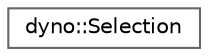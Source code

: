 digraph "Graphical Class Hierarchy"
{
 // LATEX_PDF_SIZE
  bgcolor="transparent";
  edge [fontname=Helvetica,fontsize=10,labelfontname=Helvetica,labelfontsize=10];
  node [fontname=Helvetica,fontsize=10,shape=box,height=0.2,width=0.4];
  rankdir="LR";
  Node0 [id="Node000000",label="dyno::Selection",height=0.2,width=0.4,color="grey40", fillcolor="white", style="filled",URL="$structdyno_1_1_selection.html",tooltip=" "];
}
